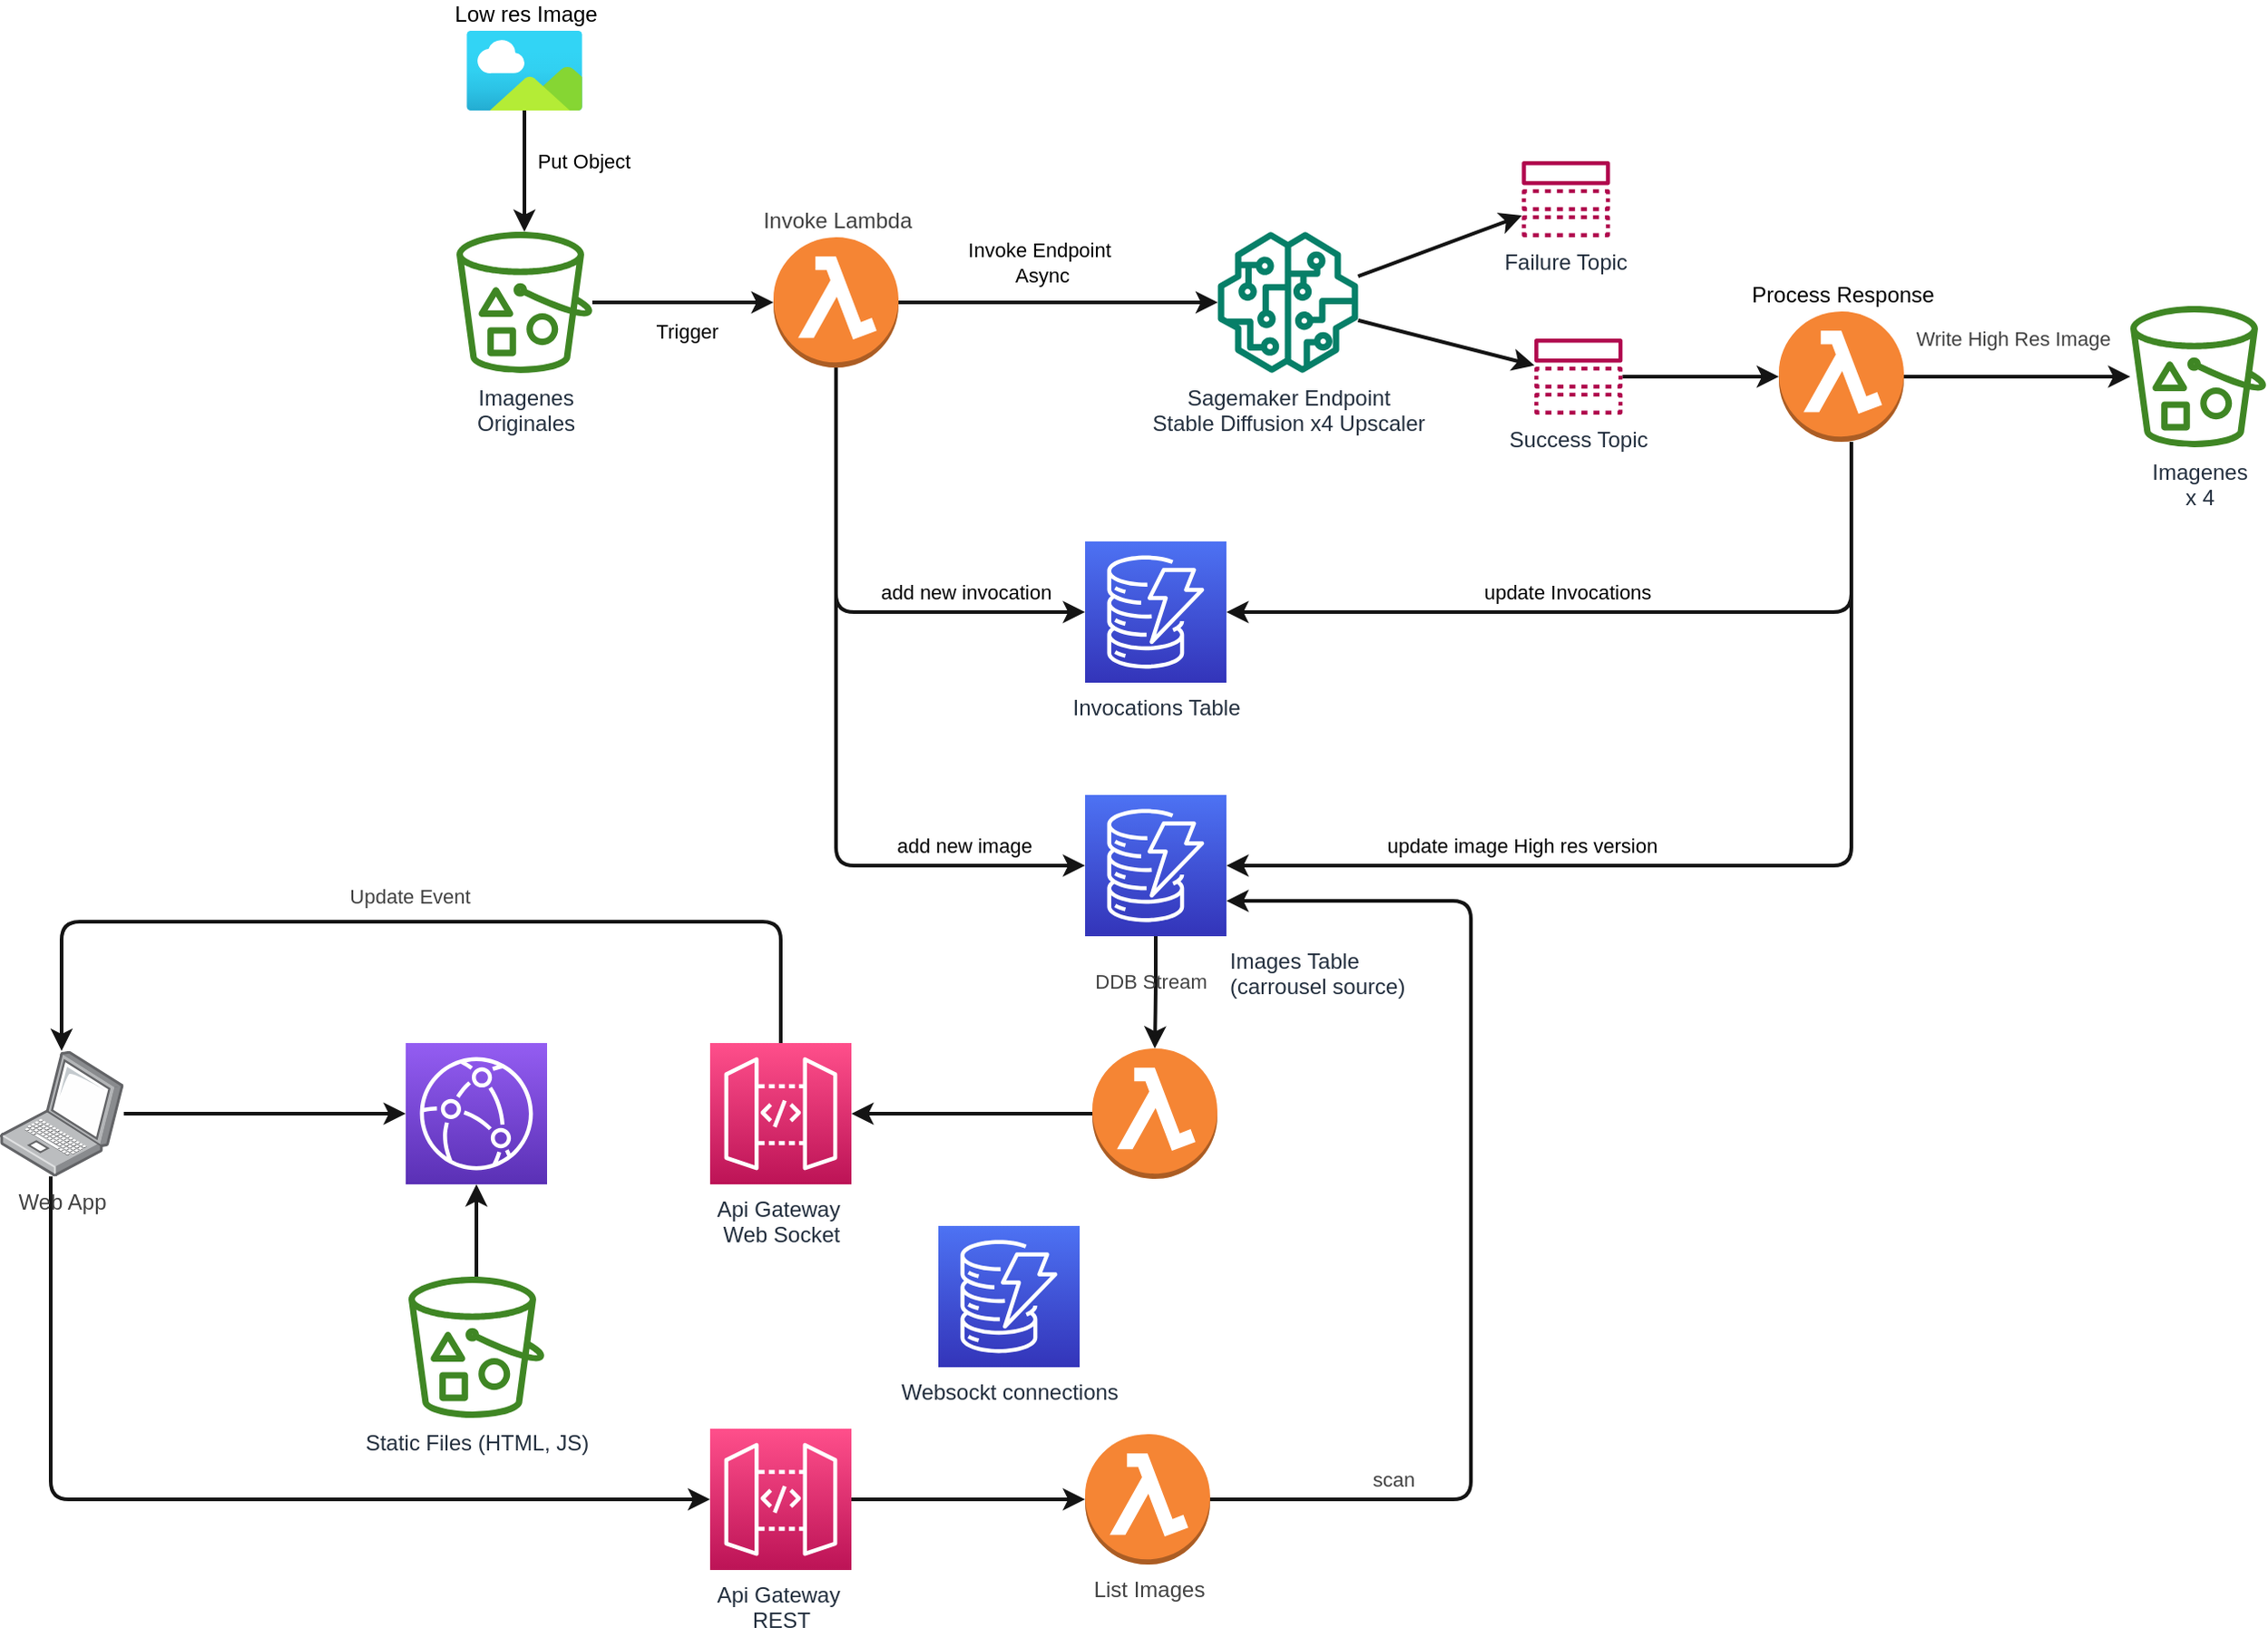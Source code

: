 <mxfile version="21.2.8" type="device">
  <diagram id="WX0rXyM_0L_SHE8-7Snd" name="Página-1">
    <mxGraphModel dx="1961" dy="1989" grid="1" gridSize="14" guides="1" tooltips="1" connect="1" arrows="1" fold="1" page="1" pageScale="1" pageWidth="827" pageHeight="1169" background="#ffffff" math="0" shadow="0">
      <root>
        <mxCell id="0" />
        <mxCell id="1" parent="0" />
        <mxCell id="47" style="edgeStyle=none;html=1;strokeColor=#141414;strokeWidth=2;entryX=0;entryY=0.5;entryDx=0;entryDy=0;entryPerimeter=0;" parent="1" source="2" target="46" edge="1">
          <mxGeometry relative="1" as="geometry">
            <mxPoint x="238" y="140" as="targetPoint" />
          </mxGeometry>
        </mxCell>
        <mxCell id="51" value="Trigger" style="edgeLabel;html=1;align=center;verticalAlign=middle;resizable=0;points=[];fontColor=#000000;labelBackgroundColor=none;" parent="47" vertex="1" connectable="0">
          <mxGeometry x="0.187" y="1" relative="1" as="geometry">
            <mxPoint x="-8" y="17" as="offset" />
          </mxGeometry>
        </mxCell>
        <mxCell id="2" value="Imagenes&lt;br&gt;Originales" style="sketch=0;outlineConnect=0;fontColor=#232F3E;gradientColor=none;fillColor=#3F8624;strokeColor=none;dashed=0;verticalLabelPosition=bottom;verticalAlign=top;align=center;html=1;fontSize=12;fontStyle=0;aspect=fixed;pointerEvents=1;shape=mxgraph.aws4.bucket_with_objects;" parent="1" vertex="1">
          <mxGeometry x="28" y="67" width="75" height="78" as="geometry" />
        </mxCell>
        <mxCell id="49" style="edgeStyle=none;html=1;strokeColor=#141414;strokeWidth=2;" parent="1" source="46" target="48" edge="1">
          <mxGeometry relative="1" as="geometry" />
        </mxCell>
        <mxCell id="50" value="Invoke Endpoint&amp;nbsp;&lt;br&gt;Async" style="edgeLabel;html=1;align=center;verticalAlign=middle;resizable=0;points=[];labelBackgroundColor=none;fontColor=#000000;" parent="49" vertex="1" connectable="0">
          <mxGeometry x="-0.109" relative="1" as="geometry">
            <mxPoint y="-22" as="offset" />
          </mxGeometry>
        </mxCell>
        <mxCell id="59" style="edgeStyle=orthogonalEdgeStyle;rounded=1;html=1;entryX=0;entryY=0.5;entryDx=0;entryDy=0;entryPerimeter=0;strokeColor=#141414;strokeWidth=2;fontColor=#000000;" parent="1" source="46" target="56" edge="1">
          <mxGeometry relative="1" as="geometry">
            <Array as="points">
              <mxPoint x="238" y="277" />
            </Array>
          </mxGeometry>
        </mxCell>
        <mxCell id="72" value="add new invocation" style="edgeLabel;html=1;align=center;verticalAlign=middle;resizable=0;points=[];fontColor=#000000;labelBackgroundColor=none;" parent="59" vertex="1" connectable="0">
          <mxGeometry x="0.416" y="1" relative="1" as="geometry">
            <mxPoint x="13" y="-10" as="offset" />
          </mxGeometry>
        </mxCell>
        <mxCell id="61" style="edgeStyle=orthogonalEdgeStyle;rounded=1;html=1;entryX=0;entryY=0.5;entryDx=0;entryDy=0;entryPerimeter=0;strokeColor=#141414;strokeWidth=2;fontColor=#000000;" parent="1" source="46" target="60" edge="1">
          <mxGeometry relative="1" as="geometry">
            <Array as="points">
              <mxPoint x="238" y="417" />
            </Array>
          </mxGeometry>
        </mxCell>
        <mxCell id="46" value="Invoke Lambda" style="outlineConnect=0;dashed=0;verticalLabelPosition=top;verticalAlign=bottom;align=center;html=1;shape=mxgraph.aws3.lambda_function;fillColor=#F58534;gradientColor=none;fontColor=#424242;labelPosition=center;" parent="1" vertex="1">
          <mxGeometry x="203" y="70" width="69" height="72" as="geometry" />
        </mxCell>
        <mxCell id="53" style="edgeStyle=none;html=1;strokeColor=#141414;strokeWidth=2;fontColor=#000000;" parent="1" source="48" target="52" edge="1">
          <mxGeometry relative="1" as="geometry" />
        </mxCell>
        <mxCell id="55" style="edgeStyle=none;html=1;strokeColor=#141414;strokeWidth=2;fontColor=#000000;" parent="1" source="48" target="54" edge="1">
          <mxGeometry relative="1" as="geometry" />
        </mxCell>
        <mxCell id="48" value="Sagemaker Endpoint&lt;br&gt;Stable Diffusion x4 Upscaler" style="sketch=0;outlineConnect=0;fontColor=#232F3E;gradientColor=none;fillColor=#067F68;strokeColor=none;dashed=0;verticalLabelPosition=bottom;verticalAlign=top;align=center;html=1;fontSize=12;fontStyle=0;aspect=fixed;pointerEvents=1;shape=mxgraph.aws4.sagemaker_model;" parent="1" vertex="1">
          <mxGeometry x="448" y="67" width="78" height="78" as="geometry" />
        </mxCell>
        <mxCell id="52" value="Failure Topic" style="sketch=0;outlineConnect=0;fontColor=#232F3E;gradientColor=none;fillColor=#B0084D;strokeColor=none;dashed=0;verticalLabelPosition=bottom;verticalAlign=top;align=center;html=1;fontSize=12;fontStyle=0;aspect=fixed;pointerEvents=1;shape=mxgraph.aws4.topic;labelBackgroundColor=none;" parent="1" vertex="1">
          <mxGeometry x="616" y="28" width="48.9" height="42" as="geometry" />
        </mxCell>
        <mxCell id="63" style="edgeStyle=orthogonalEdgeStyle;rounded=1;html=1;strokeColor=#141414;strokeWidth=2;fontColor=#000000;" parent="1" source="54" target="62" edge="1">
          <mxGeometry relative="1" as="geometry" />
        </mxCell>
        <mxCell id="54" value="Success Topic" style="sketch=0;outlineConnect=0;fontColor=#232F3E;gradientColor=none;fillColor=#B0084D;strokeColor=none;dashed=0;verticalLabelPosition=bottom;verticalAlign=top;align=center;html=1;fontSize=12;fontStyle=0;aspect=fixed;pointerEvents=1;shape=mxgraph.aws4.topic;labelBackgroundColor=none;" parent="1" vertex="1">
          <mxGeometry x="622.9" y="126" width="48.9" height="42" as="geometry" />
        </mxCell>
        <mxCell id="56" value="Invocations Table" style="sketch=0;points=[[0,0,0],[0.25,0,0],[0.5,0,0],[0.75,0,0],[1,0,0],[0,1,0],[0.25,1,0],[0.5,1,0],[0.75,1,0],[1,1,0],[0,0.25,0],[0,0.5,0],[0,0.75,0],[1,0.25,0],[1,0.5,0],[1,0.75,0]];outlineConnect=0;fontColor=#232F3E;gradientColor=#4D72F3;gradientDirection=north;fillColor=#3334B9;strokeColor=#ffffff;dashed=0;verticalLabelPosition=bottom;verticalAlign=top;align=center;html=1;fontSize=12;fontStyle=0;aspect=fixed;shape=mxgraph.aws4.resourceIcon;resIcon=mxgraph.aws4.dynamodb;labelBackgroundColor=none;" parent="1" vertex="1">
          <mxGeometry x="375" y="238" width="78" height="78" as="geometry" />
        </mxCell>
        <mxCell id="80" style="edgeStyle=orthogonalEdgeStyle;rounded=1;html=1;strokeColor=#141414;strokeWidth=2;fontColor=#424242;" parent="1" source="60" target="79" edge="1">
          <mxGeometry relative="1" as="geometry" />
        </mxCell>
        <mxCell id="83" value="DDB Stream" style="edgeLabel;html=1;align=center;verticalAlign=middle;resizable=0;points=[];fontColor=#424242;labelBackgroundColor=none;" parent="80" vertex="1" connectable="0">
          <mxGeometry x="-0.2" y="-3" relative="1" as="geometry">
            <mxPoint as="offset" />
          </mxGeometry>
        </mxCell>
        <mxCell id="60" value="Images&amp;nbsp;Table&lt;br&gt;(carrousel source)" style="sketch=0;points=[[0,0,0],[0.25,0,0],[0.5,0,0],[0.75,0,0],[1,0,0],[0,1,0],[0.25,1,0],[0.5,1,0],[0.75,1,0],[1,1,0],[0,0.25,0],[0,0.5,0],[0,0.75,0],[1,0.25,0],[1,0.5,0],[1,0.75,0]];outlineConnect=0;fontColor=#232F3E;gradientColor=#4D72F3;gradientDirection=north;fillColor=#3334B9;strokeColor=#ffffff;dashed=0;verticalLabelPosition=bottom;verticalAlign=top;align=left;html=1;fontSize=12;fontStyle=0;aspect=fixed;shape=mxgraph.aws4.resourceIcon;resIcon=mxgraph.aws4.dynamodb;labelBackgroundColor=none;labelPosition=right;" parent="1" vertex="1">
          <mxGeometry x="375" y="378" width="78" height="78" as="geometry" />
        </mxCell>
        <mxCell id="65" style="edgeStyle=orthogonalEdgeStyle;rounded=1;html=1;strokeColor=#141414;strokeWidth=2;fontColor=#000000;" parent="1" source="62" target="64" edge="1">
          <mxGeometry relative="1" as="geometry" />
        </mxCell>
        <mxCell id="74" value="Write High Res Image" style="edgeLabel;html=1;align=center;verticalAlign=middle;resizable=0;points=[];fontColor=#424242;labelBackgroundColor=none;" parent="65" vertex="1" connectable="0">
          <mxGeometry x="-0.037" y="1" relative="1" as="geometry">
            <mxPoint y="-20" as="offset" />
          </mxGeometry>
        </mxCell>
        <mxCell id="66" style="edgeStyle=orthogonalEdgeStyle;rounded=1;html=1;entryX=1;entryY=0.5;entryDx=0;entryDy=0;entryPerimeter=0;strokeColor=#141414;strokeWidth=2;fontColor=#000000;" parent="1" source="62" target="56" edge="1">
          <mxGeometry relative="1" as="geometry">
            <Array as="points">
              <mxPoint x="798" y="277" />
            </Array>
          </mxGeometry>
        </mxCell>
        <mxCell id="68" style="edgeStyle=orthogonalEdgeStyle;rounded=1;html=1;entryX=1;entryY=0.5;entryDx=0;entryDy=0;entryPerimeter=0;strokeColor=#141414;strokeWidth=2;fontColor=#000000;" parent="1" source="62" target="60" edge="1">
          <mxGeometry relative="1" as="geometry">
            <Array as="points">
              <mxPoint x="798" y="417" />
            </Array>
          </mxGeometry>
        </mxCell>
        <mxCell id="62" value="Process Response" style="outlineConnect=0;dashed=0;verticalLabelPosition=top;verticalAlign=bottom;align=center;html=1;shape=mxgraph.aws3.lambda_function;fillColor=#F58534;gradientColor=none;labelBackgroundColor=none;fontColor=#000000;labelPosition=center;" parent="1" vertex="1">
          <mxGeometry x="758" y="111" width="69" height="72" as="geometry" />
        </mxCell>
        <mxCell id="64" value="Imagenes&lt;br&gt;x 4" style="sketch=0;outlineConnect=0;fontColor=#232F3E;gradientColor=none;fillColor=#3F8624;strokeColor=none;dashed=0;verticalLabelPosition=bottom;verticalAlign=top;align=center;html=1;fontSize=12;fontStyle=0;aspect=fixed;pointerEvents=1;shape=mxgraph.aws4.bucket_with_objects;" parent="1" vertex="1">
          <mxGeometry x="952" y="108" width="75" height="78" as="geometry" />
        </mxCell>
        <mxCell id="70" style="edgeStyle=orthogonalEdgeStyle;rounded=1;html=1;strokeColor=#141414;strokeWidth=2;fontColor=#000000;" parent="1" source="69" target="2" edge="1">
          <mxGeometry relative="1" as="geometry" />
        </mxCell>
        <mxCell id="71" value="Put Object" style="edgeLabel;html=1;align=center;verticalAlign=middle;resizable=0;points=[];fontColor=#000000;labelBackgroundColor=none;" parent="70" vertex="1" connectable="0">
          <mxGeometry x="-0.179" y="1" relative="1" as="geometry">
            <mxPoint x="31" as="offset" />
          </mxGeometry>
        </mxCell>
        <mxCell id="69" value="Low res Image" style="aspect=fixed;html=1;points=[];align=center;image;fontSize=12;image=img/lib/azure2/general/Image.svg;labelBackgroundColor=none;fontColor=#000000;labelPosition=center;verticalLabelPosition=top;verticalAlign=bottom;" parent="1" vertex="1">
          <mxGeometry x="33.5" y="-44" width="64" height="44" as="geometry" />
        </mxCell>
        <mxCell id="75" value="update Invocations" style="edgeLabel;html=1;align=center;verticalAlign=middle;resizable=0;points=[];fontColor=#000000;labelBackgroundColor=none;" parent="1" vertex="1" connectable="0">
          <mxGeometry x="640.45" y="266" as="geometry" />
        </mxCell>
        <mxCell id="77" value="add new image" style="edgeLabel;html=1;align=center;verticalAlign=middle;resizable=0;points=[];fontColor=#000000;labelBackgroundColor=none;" parent="1" vertex="1" connectable="0">
          <mxGeometry x="308" y="406" as="geometry" />
        </mxCell>
        <mxCell id="78" value="update image High res version" style="edgeLabel;html=1;align=center;verticalAlign=middle;resizable=0;points=[];fontColor=#000000;labelBackgroundColor=none;" parent="1" vertex="1" connectable="0">
          <mxGeometry x="616" y="406" as="geometry" />
        </mxCell>
        <mxCell id="85" style="edgeStyle=orthogonalEdgeStyle;rounded=1;html=1;strokeColor=#141414;strokeWidth=2;fontColor=#424242;" parent="1" source="79" target="84" edge="1">
          <mxGeometry relative="1" as="geometry" />
        </mxCell>
        <mxCell id="79" value="" style="outlineConnect=0;dashed=0;verticalLabelPosition=bottom;verticalAlign=top;align=center;html=1;shape=mxgraph.aws3.lambda_function;fillColor=#F58534;gradientColor=none;labelBackgroundColor=none;fontColor=#424242;" parent="1" vertex="1">
          <mxGeometry x="379" y="518" width="69" height="72" as="geometry" />
        </mxCell>
        <mxCell id="92" style="edgeStyle=orthogonalEdgeStyle;rounded=1;html=1;strokeColor=#141414;strokeWidth=2;fontColor=#424242;" parent="1" source="84" target="89" edge="1">
          <mxGeometry relative="1" as="geometry">
            <Array as="points">
              <mxPoint x="207" y="448" />
              <mxPoint x="-190" y="448" />
            </Array>
          </mxGeometry>
        </mxCell>
        <mxCell id="93" value="Update Event" style="edgeLabel;html=1;align=center;verticalAlign=middle;resizable=0;points=[];fontColor=#424242;labelBackgroundColor=none;" parent="92" vertex="1" connectable="0">
          <mxGeometry x="0.024" y="1" relative="1" as="geometry">
            <mxPoint x="2" y="-15" as="offset" />
          </mxGeometry>
        </mxCell>
        <mxCell id="84" value="Api Gateway&amp;nbsp;&lt;br&gt;Web Socket" style="sketch=0;points=[[0,0,0],[0.25,0,0],[0.5,0,0],[0.75,0,0],[1,0,0],[0,1,0],[0.25,1,0],[0.5,1,0],[0.75,1,0],[1,1,0],[0,0.25,0],[0,0.5,0],[0,0.75,0],[1,0.25,0],[1,0.5,0],[1,0.75,0]];outlineConnect=0;fontColor=#232F3E;gradientColor=#FF4F8B;gradientDirection=north;fillColor=#BC1356;strokeColor=#ffffff;dashed=0;verticalLabelPosition=bottom;verticalAlign=top;align=center;html=1;fontSize=12;fontStyle=0;aspect=fixed;shape=mxgraph.aws4.resourceIcon;resIcon=mxgraph.aws4.api_gateway;labelBackgroundColor=none;" parent="1" vertex="1">
          <mxGeometry x="168" y="515" width="78" height="78" as="geometry" />
        </mxCell>
        <mxCell id="91" style="edgeStyle=orthogonalEdgeStyle;rounded=1;html=1;strokeColor=#141414;strokeWidth=2;fontColor=#424242;" parent="1" source="86" target="87" edge="1">
          <mxGeometry relative="1" as="geometry" />
        </mxCell>
        <mxCell id="86" value="Static Files (HTML, JS)" style="sketch=0;outlineConnect=0;fontColor=#232F3E;gradientColor=none;fillColor=#3F8624;strokeColor=none;dashed=0;verticalLabelPosition=bottom;verticalAlign=top;align=center;html=1;fontSize=12;fontStyle=0;aspect=fixed;pointerEvents=1;shape=mxgraph.aws4.bucket_with_objects;labelBackgroundColor=none;" parent="1" vertex="1">
          <mxGeometry x="1.5" y="644" width="75" height="78" as="geometry" />
        </mxCell>
        <mxCell id="87" value="" style="sketch=0;points=[[0,0,0],[0.25,0,0],[0.5,0,0],[0.75,0,0],[1,0,0],[0,1,0],[0.25,1,0],[0.5,1,0],[0.75,1,0],[1,1,0],[0,0.25,0],[0,0.5,0],[0,0.75,0],[1,0.25,0],[1,0.5,0],[1,0.75,0]];outlineConnect=0;fontColor=#232F3E;gradientColor=#945DF2;gradientDirection=north;fillColor=#5A30B5;strokeColor=#ffffff;dashed=0;verticalLabelPosition=bottom;verticalAlign=top;align=center;html=1;fontSize=12;fontStyle=0;aspect=fixed;shape=mxgraph.aws4.resourceIcon;resIcon=mxgraph.aws4.cloudfront;labelBackgroundColor=none;" parent="1" vertex="1">
          <mxGeometry y="515" width="78" height="78" as="geometry" />
        </mxCell>
        <mxCell id="90" style="edgeStyle=orthogonalEdgeStyle;rounded=1;html=1;strokeColor=#141414;strokeWidth=2;fontColor=#424242;" parent="1" source="89" target="87" edge="1">
          <mxGeometry relative="1" as="geometry" />
        </mxCell>
        <mxCell id="95" style="edgeStyle=orthogonalEdgeStyle;rounded=1;html=1;entryX=0;entryY=0.5;entryDx=0;entryDy=0;entryPerimeter=0;strokeColor=#141414;strokeWidth=2;fontColor=#424242;" parent="1" source="89" target="94" edge="1">
          <mxGeometry relative="1" as="geometry">
            <Array as="points">
              <mxPoint x="-196" y="767" />
            </Array>
          </mxGeometry>
        </mxCell>
        <mxCell id="89" value="Web App" style="points=[];aspect=fixed;html=1;align=center;shadow=0;dashed=0;image;image=img/lib/allied_telesis/computer_and_terminals/Laptop.svg;labelBackgroundColor=none;fontColor=#424242;" parent="1" vertex="1">
          <mxGeometry x="-224" y="519.35" width="68.32" height="69.3" as="geometry" />
        </mxCell>
        <mxCell id="97" style="edgeStyle=orthogonalEdgeStyle;rounded=1;html=1;strokeColor=#141414;strokeWidth=2;fontColor=#424242;" parent="1" source="94" target="96" edge="1">
          <mxGeometry relative="1" as="geometry" />
        </mxCell>
        <mxCell id="94" value="Api Gateway&amp;nbsp;&lt;br&gt;REST" style="sketch=0;points=[[0,0,0],[0.25,0,0],[0.5,0,0],[0.75,0,0],[1,0,0],[0,1,0],[0.25,1,0],[0.5,1,0],[0.75,1,0],[1,1,0],[0,0.25,0],[0,0.5,0],[0,0.75,0],[1,0.25,0],[1,0.5,0],[1,0.75,0]];outlineConnect=0;fontColor=#232F3E;gradientColor=#FF4F8B;gradientDirection=north;fillColor=#BC1356;strokeColor=#ffffff;dashed=0;verticalLabelPosition=bottom;verticalAlign=top;align=center;html=1;fontSize=12;fontStyle=0;aspect=fixed;shape=mxgraph.aws4.resourceIcon;resIcon=mxgraph.aws4.api_gateway;labelBackgroundColor=none;" parent="1" vertex="1">
          <mxGeometry x="168" y="728" width="78" height="78" as="geometry" />
        </mxCell>
        <mxCell id="98" style="edgeStyle=orthogonalEdgeStyle;rounded=1;html=1;entryX=1;entryY=0.75;entryDx=0;entryDy=0;entryPerimeter=0;strokeColor=#141414;strokeWidth=2;fontColor=#424242;" parent="1" source="96" target="60" edge="1">
          <mxGeometry relative="1" as="geometry">
            <Array as="points">
              <mxPoint x="588" y="767" />
              <mxPoint x="588" y="437" />
            </Array>
          </mxGeometry>
        </mxCell>
        <mxCell id="99" value="scan" style="edgeLabel;html=1;align=center;verticalAlign=middle;resizable=0;points=[];fontColor=#424242;labelBackgroundColor=none;" parent="98" vertex="1" connectable="0">
          <mxGeometry x="-0.669" relative="1" as="geometry">
            <mxPoint y="-11" as="offset" />
          </mxGeometry>
        </mxCell>
        <mxCell id="96" value="List Images" style="outlineConnect=0;dashed=0;verticalLabelPosition=bottom;verticalAlign=top;align=center;html=1;shape=mxgraph.aws3.lambda_function;fillColor=#F58534;gradientColor=none;labelBackgroundColor=none;fontColor=#424242;" parent="1" vertex="1">
          <mxGeometry x="375" y="731" width="69" height="72" as="geometry" />
        </mxCell>
        <mxCell id="JkbdstEVMzigY_U7HWAo-99" value="Websockt connections" style="sketch=0;points=[[0,0,0],[0.25,0,0],[0.5,0,0],[0.75,0,0],[1,0,0],[0,1,0],[0.25,1,0],[0.5,1,0],[0.75,1,0],[1,1,0],[0,0.25,0],[0,0.5,0],[0,0.75,0],[1,0.25,0],[1,0.5,0],[1,0.75,0]];outlineConnect=0;fontColor=#232F3E;gradientColor=#4D72F3;gradientDirection=north;fillColor=#3334B9;strokeColor=#ffffff;dashed=0;verticalLabelPosition=bottom;verticalAlign=top;align=center;html=1;fontSize=12;fontStyle=0;aspect=fixed;shape=mxgraph.aws4.resourceIcon;resIcon=mxgraph.aws4.dynamodb;labelBackgroundColor=none;labelPosition=center;" vertex="1" parent="1">
          <mxGeometry x="294" y="616" width="78" height="78" as="geometry" />
        </mxCell>
      </root>
    </mxGraphModel>
  </diagram>
</mxfile>
